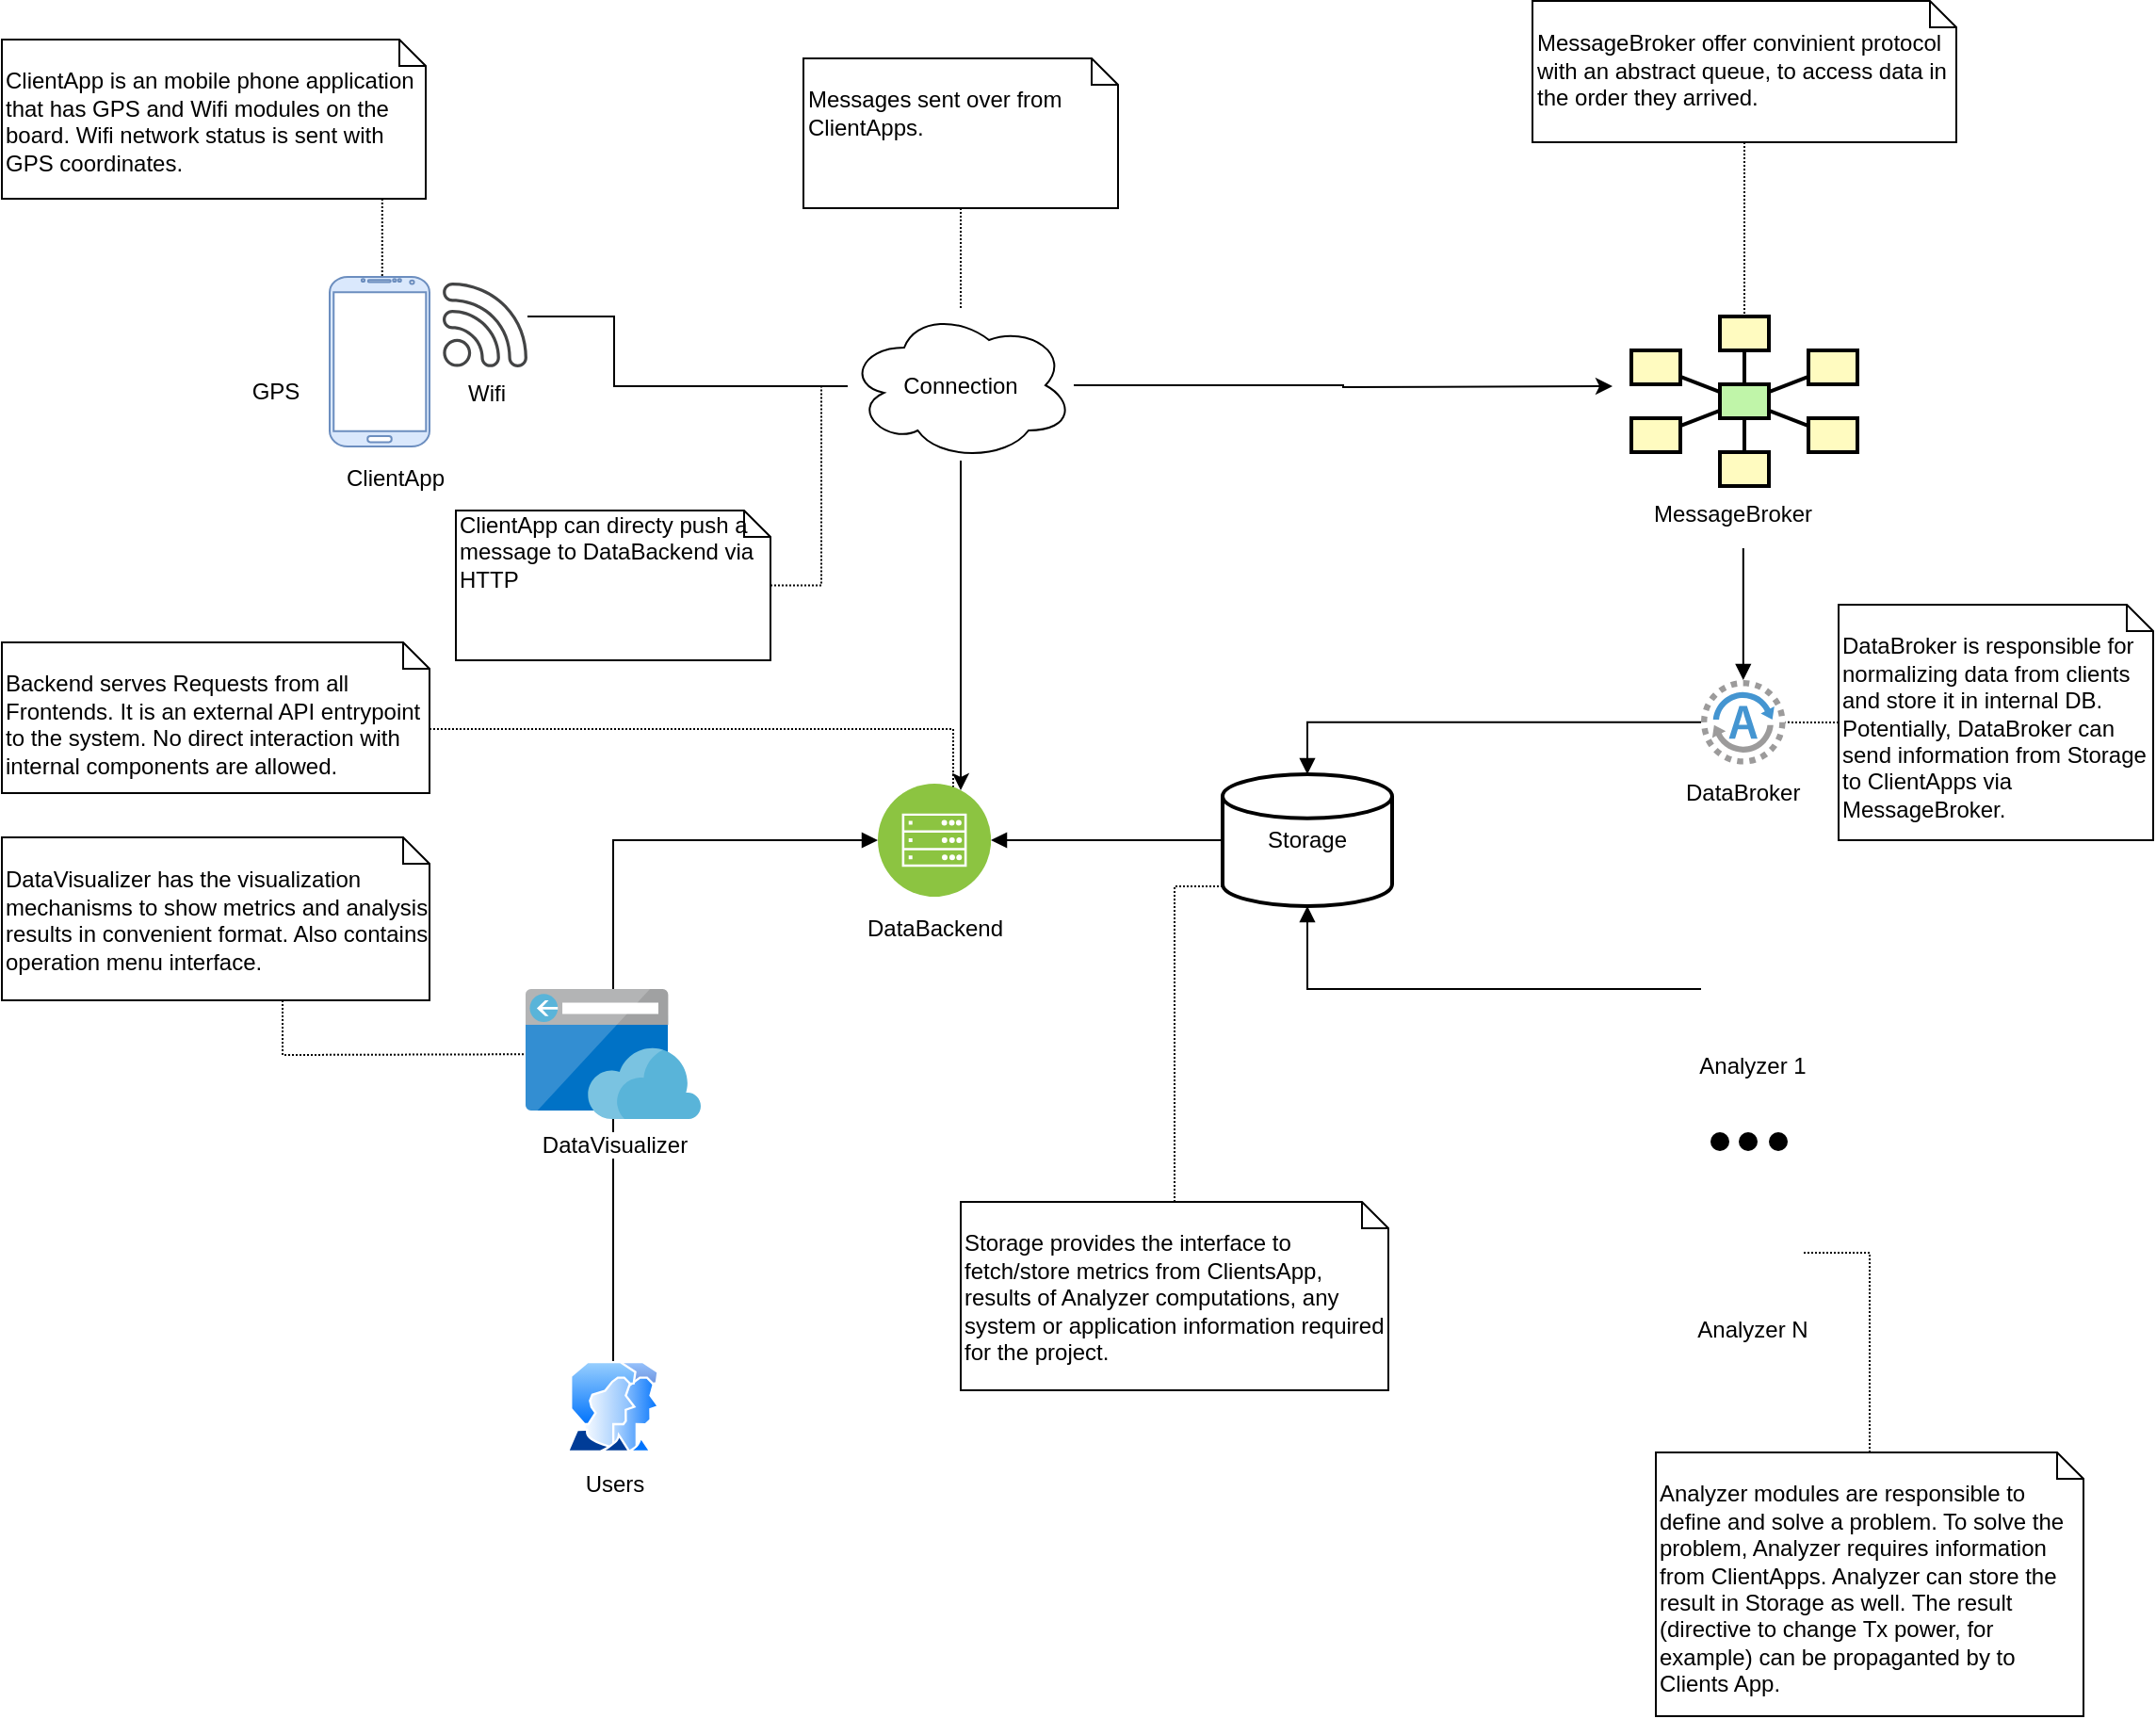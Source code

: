 <mxfile version="12.6.5" type="device"><diagram id="GLz916icIRK3J7Ro2GKl" name="Conceptual"><mxGraphModel dx="1396" dy="1502" grid="1" gridSize="10" guides="1" tooltips="1" connect="1" arrows="1" fold="1" page="1" pageScale="1" pageWidth="827" pageHeight="1169" math="0" shadow="0"><root><mxCell id="0"/><mxCell id="1" parent="0"/><mxCell id="AzKJ49aiak-nzh2WMFs9-27" style="edgeStyle=orthogonalEdgeStyle;rounded=0;orthogonalLoop=1;jettySize=auto;html=1;" parent="1" source="AzKJ49aiak-nzh2WMFs9-24" edge="1"><mxGeometry relative="1" as="geometry"><mxPoint x="530" y="204" as="targetPoint"/></mxGeometry></mxCell><mxCell id="ntv0aMrJmlBQ4D9a3DKb-1" style="edgeStyle=orthogonalEdgeStyle;rounded=0;orthogonalLoop=1;jettySize=auto;html=1;" edge="1" parent="1" source="AzKJ49aiak-nzh2WMFs9-24" target="AzKJ49aiak-nzh2WMFs9-45"><mxGeometry relative="1" as="geometry"><Array as="points"><mxPoint x="184" y="350"/><mxPoint x="184" y="350"/></Array></mxGeometry></mxCell><mxCell id="AzKJ49aiak-nzh2WMFs9-24" value="Connection" style="ellipse;shape=cloud;whiteSpace=wrap;html=1;" parent="1" vertex="1"><mxGeometry x="124" y="163.5" width="120" height="80" as="geometry"/></mxCell><mxCell id="AzKJ49aiak-nzh2WMFs9-26" style="edgeStyle=orthogonalEdgeStyle;rounded=0;orthogonalLoop=1;jettySize=auto;html=1;endArrow=none;endFill=0;" parent="1" source="AzKJ49aiak-nzh2WMFs9-4" target="AzKJ49aiak-nzh2WMFs9-24" edge="1"><mxGeometry relative="1" as="geometry"><Array as="points"><mxPoint y="167"/><mxPoint y="204"/></Array></mxGeometry></mxCell><mxCell id="AzKJ49aiak-nzh2WMFs9-33" value="" style="group" parent="1" vertex="1" connectable="0"><mxGeometry x="560" y="360" width="80" height="70" as="geometry"/></mxCell><mxCell id="AzKJ49aiak-nzh2WMFs9-31" value="" style="shadow=0;dashed=0;html=1;strokeColor=none;fillColor=#4495D1;labelPosition=center;verticalLabelPosition=bottom;verticalAlign=top;align=center;outlineConnect=0;shape=mxgraph.veeam.2d.agent;pointerEvents=1;" parent="AzKJ49aiak-nzh2WMFs9-33" vertex="1"><mxGeometry x="17" width="44.8" height="44.8" as="geometry"/></mxCell><mxCell id="AzKJ49aiak-nzh2WMFs9-32" value="DataBroker" style="text;html=1;resizable=0;points=[];autosize=1;align=left;verticalAlign=top;spacingTop=-4;" parent="AzKJ49aiak-nzh2WMFs9-33" vertex="1"><mxGeometry x="7" y="50" width="80" height="20" as="geometry"/></mxCell><mxCell id="AzKJ49aiak-nzh2WMFs9-34" style="edgeStyle=orthogonalEdgeStyle;rounded=0;orthogonalLoop=1;jettySize=auto;html=1;endArrow=none;endFill=0;startArrow=block;startFill=1;" parent="1" source="AzKJ49aiak-nzh2WMFs9-31" edge="1"><mxGeometry relative="1" as="geometry"><mxPoint x="599.4" y="290" as="targetPoint"/></mxGeometry></mxCell><mxCell id="AzKJ49aiak-nzh2WMFs9-47" style="edgeStyle=orthogonalEdgeStyle;rounded=0;orthogonalLoop=1;jettySize=auto;html=1;startArrow=none;startFill=0;endArrow=block;endFill=1;fontColor=#000000;" parent="1" source="AzKJ49aiak-nzh2WMFs9-35" target="AzKJ49aiak-nzh2WMFs9-45" edge="1"><mxGeometry relative="1" as="geometry"/></mxCell><mxCell id="AzKJ49aiak-nzh2WMFs9-35" value="Storage" style="strokeWidth=2;html=1;shape=mxgraph.flowchart.database;whiteSpace=wrap;" parent="1" vertex="1"><mxGeometry x="323" y="410" width="90" height="70" as="geometry"/></mxCell><mxCell id="AzKJ49aiak-nzh2WMFs9-36" style="edgeStyle=orthogonalEdgeStyle;rounded=0;orthogonalLoop=1;jettySize=auto;html=1;startArrow=none;startFill=0;endArrow=block;endFill=1;" parent="1" source="AzKJ49aiak-nzh2WMFs9-31" target="AzKJ49aiak-nzh2WMFs9-35" edge="1"><mxGeometry relative="1" as="geometry"><mxPoint x="395" y="410" as="targetPoint"/></mxGeometry></mxCell><mxCell id="AzKJ49aiak-nzh2WMFs9-39" style="edgeStyle=orthogonalEdgeStyle;rounded=0;orthogonalLoop=1;jettySize=auto;html=1;exitX=0;exitY=0.5;exitDx=0;exitDy=0;startArrow=none;startFill=0;endArrow=block;endFill=1;" parent="1" source="AzKJ49aiak-nzh2WMFs9-37" target="AzKJ49aiak-nzh2WMFs9-35" edge="1"><mxGeometry relative="1" as="geometry"/></mxCell><mxCell id="AzKJ49aiak-nzh2WMFs9-37" value="Analyzer 1" style="shape=image;html=1;verticalAlign=top;verticalLabelPosition=bottom;labelBackgroundColor=#ffffff;imageAspect=0;aspect=fixed;image=https://cdn4.iconfinder.com/data/icons/seo-and-data/500/graph-magnifier-128.png" parent="1" vertex="1"><mxGeometry x="577" y="497" width="54" height="54" as="geometry"/></mxCell><mxCell id="AzKJ49aiak-nzh2WMFs9-40" value="Analyzer N" style="shape=image;html=1;verticalAlign=top;verticalLabelPosition=bottom;labelBackgroundColor=#ffffff;imageAspect=0;aspect=fixed;image=https://cdn4.iconfinder.com/data/icons/seo-and-data/500/graph-magnifier-128.png" parent="1" vertex="1"><mxGeometry x="577" y="637" width="54" height="54" as="geometry"/></mxCell><mxCell id="AzKJ49aiak-nzh2WMFs9-41" value="" style="shape=ellipse;fillColor=#000000;strokeColor=none;html=1" parent="1" vertex="1"><mxGeometry x="582" y="600" width="10" height="10" as="geometry"/></mxCell><mxCell id="AzKJ49aiak-nzh2WMFs9-42" value="" style="shape=ellipse;fillColor=#000000;strokeColor=none;html=1" parent="1" vertex="1"><mxGeometry x="597" y="600" width="10" height="10" as="geometry"/></mxCell><mxCell id="AzKJ49aiak-nzh2WMFs9-44" value="" style="shape=ellipse;fillColor=#000000;strokeColor=none;html=1" parent="1" vertex="1"><mxGeometry x="613" y="600" width="10" height="10" as="geometry"/></mxCell><mxCell id="AzKJ49aiak-nzh2WMFs9-49" style="edgeStyle=orthogonalEdgeStyle;rounded=0;orthogonalLoop=1;jettySize=auto;html=1;startArrow=block;startFill=1;endArrow=block;endFill=1;fontColor=#000000;entryX=0.25;entryY=0;entryDx=0;entryDy=0;" parent="1" source="AzKJ49aiak-nzh2WMFs9-45" target="AzKJ49aiak-nzh2WMFs9-48" edge="1"><mxGeometry relative="1" as="geometry"><mxPoint x="100" y="540" as="targetPoint"/></mxGeometry></mxCell><mxCell id="AzKJ49aiak-nzh2WMFs9-45" value="DataBackend" style="aspect=fixed;perimeter=ellipsePerimeter;html=1;align=center;shadow=0;dashed=0;fontColor=#000000;labelBackgroundColor=#ffffff;fontSize=12;spacingTop=3;image;image=img/lib/ibm/infrastructure/mobile_backend.svg;fillColor=#000000;" parent="1" vertex="1"><mxGeometry x="140" y="415" width="60" height="60" as="geometry"/></mxCell><mxCell id="AzKJ49aiak-nzh2WMFs9-78" style="edgeStyle=orthogonalEdgeStyle;rounded=0;orthogonalLoop=1;jettySize=auto;html=1;startArrow=none;startFill=0;endArrow=none;endFill=0;fontColor=#000000;" parent="1" source="AzKJ49aiak-nzh2WMFs9-48" target="AzKJ49aiak-nzh2WMFs9-50" edge="1"><mxGeometry relative="1" as="geometry"/></mxCell><mxCell id="AzKJ49aiak-nzh2WMFs9-50" value="Users" style="aspect=fixed;perimeter=ellipsePerimeter;html=1;align=center;shadow=0;dashed=0;spacingTop=3;image;image=img/lib/active_directory/user_accounts.svg;fillColor=#000000;fontColor=#000000;" parent="1" vertex="1"><mxGeometry x="-25.5" y="721.5" width="50" height="48.5" as="geometry"/></mxCell><mxCell id="AzKJ49aiak-nzh2WMFs9-80" style="edgeStyle=orthogonalEdgeStyle;rounded=0;orthogonalLoop=1;jettySize=auto;html=1;entryX=0.526;entryY=0.063;entryDx=0;entryDy=0;entryPerimeter=0;dashed=1;dashPattern=1 1;startArrow=none;startFill=0;endArrow=none;endFill=0;fontColor=#000000;" parent="1" source="AzKJ49aiak-nzh2WMFs9-54" target="AzKJ49aiak-nzh2WMFs9-1" edge="1"><mxGeometry relative="1" as="geometry"><Array as="points"><mxPoint x="-123" y="125"/></Array></mxGeometry></mxCell><mxCell id="AzKJ49aiak-nzh2WMFs9-54" value="&lt;br&gt;ClientApp is an mobile phone application that has GPS and Wifi modules on the board. Wifi network status is sent with GPS coordinates." style="shape=note;whiteSpace=wrap;html=1;size=14;verticalAlign=top;align=left;spacingTop=-6;fillColor=none;fontColor=#000000;" parent="1" vertex="1"><mxGeometry x="-325" y="20" width="225" height="84.5" as="geometry"/></mxCell><mxCell id="AzKJ49aiak-nzh2WMFs9-60" style="edgeStyle=orthogonalEdgeStyle;rounded=0;orthogonalLoop=1;jettySize=auto;html=1;entryX=0.5;entryY=0;entryDx=0;entryDy=0;dashed=1;dashPattern=1 1;startArrow=none;startFill=0;endArrow=none;endFill=0;fontColor=#000000;" parent="1" source="AzKJ49aiak-nzh2WMFs9-59" target="AzKJ49aiak-nzh2WMFs9-6" edge="1"><mxGeometry relative="1" as="geometry"/></mxCell><mxCell id="AzKJ49aiak-nzh2WMFs9-59" value="&lt;br&gt;MessageBroker offer convinient protocol&amp;nbsp; with an abstract queue, to access data in &lt;br&gt;the order they arrived." style="shape=note;whiteSpace=wrap;html=1;size=14;verticalAlign=top;align=left;spacingTop=-6;fillColor=none;fontColor=#000000;" parent="1" vertex="1"><mxGeometry x="487.5" y="-0.5" width="225" height="75" as="geometry"/></mxCell><mxCell id="AzKJ49aiak-nzh2WMFs9-62" style="edgeStyle=orthogonalEdgeStyle;rounded=0;orthogonalLoop=1;jettySize=auto;html=1;dashed=1;dashPattern=1 1;startArrow=none;startFill=0;endArrow=none;endFill=0;fontColor=#000000;" parent="1" source="AzKJ49aiak-nzh2WMFs9-61" target="AzKJ49aiak-nzh2WMFs9-31" edge="1"><mxGeometry relative="1" as="geometry"/></mxCell><mxCell id="AzKJ49aiak-nzh2WMFs9-61" value="&lt;br&gt;DataBroker is responsible for normalizing data from clients and store it in internal DB. Potentially, DataBroker can send information from Storage to ClientApps via MessageBroker." style="shape=note;whiteSpace=wrap;html=1;size=14;verticalAlign=top;align=left;spacingTop=-6;fillColor=none;fontColor=#000000;" parent="1" vertex="1"><mxGeometry x="650" y="320" width="167" height="125" as="geometry"/></mxCell><mxCell id="AzKJ49aiak-nzh2WMFs9-64" style="edgeStyle=orthogonalEdgeStyle;rounded=0;orthogonalLoop=1;jettySize=auto;html=1;dashed=1;dashPattern=1 1;startArrow=none;startFill=0;endArrow=none;endFill=0;fontColor=#000000;" parent="1" source="AzKJ49aiak-nzh2WMFs9-63" target="AzKJ49aiak-nzh2WMFs9-24" edge="1"><mxGeometry relative="1" as="geometry"/></mxCell><mxCell id="AzKJ49aiak-nzh2WMFs9-63" value="&lt;br&gt;Messages sent over from ClientApps." style="shape=note;whiteSpace=wrap;html=1;size=14;verticalAlign=top;align=left;spacingTop=-6;fillColor=none;fontColor=#000000;" parent="1" vertex="1"><mxGeometry x="100.5" y="30" width="167" height="79.5" as="geometry"/></mxCell><mxCell id="AzKJ49aiak-nzh2WMFs9-66" style="edgeStyle=orthogonalEdgeStyle;rounded=0;orthogonalLoop=1;jettySize=auto;html=1;entryX=1;entryY=0.5;entryDx=0;entryDy=0;dashed=1;dashPattern=1 1;startArrow=none;startFill=0;endArrow=none;endFill=0;fontColor=#000000;" parent="1" source="AzKJ49aiak-nzh2WMFs9-65" target="AzKJ49aiak-nzh2WMFs9-40" edge="1"><mxGeometry relative="1" as="geometry"/></mxCell><mxCell id="AzKJ49aiak-nzh2WMFs9-65" value="&lt;br&gt;Analyzer modules are responsible to define and solve a problem. To solve the problem, Analyzer requires information from ClientApps. Analyzer can store the result in Storage as well. The result (directive to change Tx power, for example) can be propaganted by to Clients App." style="shape=note;whiteSpace=wrap;html=1;size=14;verticalAlign=top;align=left;spacingTop=-6;fillColor=none;fontColor=#000000;" parent="1" vertex="1"><mxGeometry x="553" y="770" width="227" height="140" as="geometry"/></mxCell><mxCell id="AzKJ49aiak-nzh2WMFs9-69" style="edgeStyle=orthogonalEdgeStyle;rounded=0;orthogonalLoop=1;jettySize=auto;html=1;entryX=0;entryY=0.85;entryDx=0;entryDy=0;entryPerimeter=0;dashed=1;dashPattern=1 1;startArrow=none;startFill=0;endArrow=none;endFill=0;fontColor=#000000;" parent="1" source="AzKJ49aiak-nzh2WMFs9-68" target="AzKJ49aiak-nzh2WMFs9-35" edge="1"><mxGeometry relative="1" as="geometry"/></mxCell><mxCell id="AzKJ49aiak-nzh2WMFs9-68" value="&lt;br&gt;Storage provides the interface to &lt;br&gt;fetch/store metrics from ClientsApp, results of Analyzer computations, any system or application information required for the project.&lt;br&gt;" style="shape=note;whiteSpace=wrap;html=1;size=14;verticalAlign=top;align=left;spacingTop=-6;fillColor=none;fontColor=#000000;" parent="1" vertex="1"><mxGeometry x="184" y="637" width="227" height="100" as="geometry"/></mxCell><mxCell id="AzKJ49aiak-nzh2WMFs9-71" style="edgeStyle=orthogonalEdgeStyle;rounded=0;orthogonalLoop=1;jettySize=auto;html=1;dashed=1;dashPattern=1 1;startArrow=none;startFill=0;endArrow=none;endFill=0;fontColor=#000000;" parent="1" source="AzKJ49aiak-nzh2WMFs9-70" target="AzKJ49aiak-nzh2WMFs9-45" edge="1"><mxGeometry relative="1" as="geometry"><Array as="points"><mxPoint x="180" y="386"/></Array></mxGeometry></mxCell><mxCell id="AzKJ49aiak-nzh2WMFs9-70" value="&lt;br&gt;Backend serves Requests from all Frontends. It is an external API entrypoint to the system. No direct interaction with internal components are allowed." style="shape=note;whiteSpace=wrap;html=1;size=14;verticalAlign=top;align=left;spacingTop=-6;fillColor=none;fontColor=#000000;" parent="1" vertex="1"><mxGeometry x="-325" y="340" width="227" height="80" as="geometry"/></mxCell><mxCell id="AzKJ49aiak-nzh2WMFs9-72" value="" style="group" parent="1" vertex="1" connectable="0"><mxGeometry x="-201" y="146" width="155" height="117" as="geometry"/></mxCell><mxCell id="AzKJ49aiak-nzh2WMFs9-55" value="GPS" style="shape=image;html=1;verticalAlign=top;verticalLabelPosition=bottom;labelBackgroundColor=#ffffff;imageAspect=0;aspect=fixed;image=https://cdn1.iconfinder.com/data/icons/material-device/22/gps-fixed-128.png;fillColor=none;fontColor=#000000;" parent="AzKJ49aiak-nzh2WMFs9-72" vertex="1"><mxGeometry y="6" width="41" height="41" as="geometry"/></mxCell><mxCell id="AzKJ49aiak-nzh2WMFs9-21" value="ClientApp" style="text;html=1;resizable=0;points=[];autosize=1;align=left;verticalAlign=top;spacingTop=-4;" parent="AzKJ49aiak-nzh2WMFs9-72" vertex="1"><mxGeometry x="57" y="97" width="70" height="20" as="geometry"/></mxCell><mxCell id="AzKJ49aiak-nzh2WMFs9-1" value="" style="verticalLabelPosition=bottom;verticalAlign=top;html=1;shadow=0;dashed=0;strokeWidth=1;shape=mxgraph.android.phone2;fillColor=#dae8fc;strokeColor=#6c8ebf;" parent="AzKJ49aiak-nzh2WMFs9-72" vertex="1"><mxGeometry x="50" width="53" height="90" as="geometry"/></mxCell><mxCell id="AzKJ49aiak-nzh2WMFs9-4" value="Wifi" style="pointerEvents=1;shadow=0;dashed=0;html=1;strokeColor=none;fillColor=#434445;aspect=fixed;labelPosition=center;verticalLabelPosition=bottom;verticalAlign=top;align=center;outlineConnect=0;shape=mxgraph.vvd.wi_fi;" parent="AzKJ49aiak-nzh2WMFs9-72" vertex="1"><mxGeometry x="110" y="3" width="45" height="45" as="geometry"/></mxCell><mxCell id="AzKJ49aiak-nzh2WMFs9-73" value="" style="group" parent="1" vertex="1" connectable="0"><mxGeometry x="540" y="167" width="120" height="114.5" as="geometry"/></mxCell><mxCell id="AzKJ49aiak-nzh2WMFs9-25" value="" style="group" parent="AzKJ49aiak-nzh2WMFs9-73" vertex="1" connectable="0"><mxGeometry width="120" height="114.5" as="geometry"/></mxCell><mxCell id="AzKJ49aiak-nzh2WMFs9-20" value="" style="group" parent="AzKJ49aiak-nzh2WMFs9-25" vertex="1" connectable="0"><mxGeometry width="120" height="114.5" as="geometry"/></mxCell><mxCell id="AzKJ49aiak-nzh2WMFs9-6" value="" style="strokeWidth=2;dashed=0;align=center;fontSize=8;shape=rect;fillColor=#fffbc0;strokeColor=#000000;" parent="AzKJ49aiak-nzh2WMFs9-20" vertex="1"><mxGeometry x="47" width="26" height="18" as="geometry"/></mxCell><mxCell id="AzKJ49aiak-nzh2WMFs9-7" value="" style="strokeWidth=2;dashed=0;align=center;fontSize=8;shape=rect;fillColor=#fffbc0;strokeColor=#000000;" parent="AzKJ49aiak-nzh2WMFs9-20" vertex="1"><mxGeometry y="18" width="26" height="18" as="geometry"/></mxCell><mxCell id="AzKJ49aiak-nzh2WMFs9-8" value="" style="strokeWidth=2;dashed=0;align=center;fontSize=8;shape=rect;fillColor=#fffbc0;strokeColor=#000000;" parent="AzKJ49aiak-nzh2WMFs9-20" vertex="1"><mxGeometry x="94" y="18" width="26" height="18" as="geometry"/></mxCell><mxCell id="AzKJ49aiak-nzh2WMFs9-9" value="" style="strokeWidth=2;dashed=0;align=center;fontSize=8;shape=rect;fillColor=#fffbc0;strokeColor=#000000;" parent="AzKJ49aiak-nzh2WMFs9-20" vertex="1"><mxGeometry y="54" width="26" height="18" as="geometry"/></mxCell><mxCell id="AzKJ49aiak-nzh2WMFs9-10" value="" style="strokeWidth=2;dashed=0;align=center;fontSize=8;shape=rect;fillColor=#fffbc0;strokeColor=#000000;" parent="AzKJ49aiak-nzh2WMFs9-20" vertex="1"><mxGeometry x="94" y="54" width="26" height="18" as="geometry"/></mxCell><mxCell id="AzKJ49aiak-nzh2WMFs9-11" value="" style="strokeWidth=2;dashed=0;align=center;fontSize=8;shape=rect;fillColor=#fffbc0;strokeColor=#000000;" parent="AzKJ49aiak-nzh2WMFs9-20" vertex="1"><mxGeometry x="47" y="72" width="26" height="18" as="geometry"/></mxCell><mxCell id="AzKJ49aiak-nzh2WMFs9-12" value="" style="strokeWidth=2;dashed=0;align=center;fontSize=8;shape=rect;fillColor=#c0f5a9;strokeColor=#000000;" parent="AzKJ49aiak-nzh2WMFs9-20" vertex="1"><mxGeometry x="47" y="36" width="26" height="18" as="geometry"/></mxCell><mxCell id="AzKJ49aiak-nzh2WMFs9-13" value="" style="edgeStyle=none;endArrow=none;dashed=0;html=1;strokeWidth=2;" parent="AzKJ49aiak-nzh2WMFs9-20" source="AzKJ49aiak-nzh2WMFs9-12" target="AzKJ49aiak-nzh2WMFs9-6" edge="1"><mxGeometry relative="1" as="geometry"/></mxCell><mxCell id="AzKJ49aiak-nzh2WMFs9-14" value="" style="edgeStyle=none;endArrow=none;dashed=0;html=1;strokeWidth=2;" parent="AzKJ49aiak-nzh2WMFs9-20" source="AzKJ49aiak-nzh2WMFs9-12" target="AzKJ49aiak-nzh2WMFs9-7" edge="1"><mxGeometry relative="1" as="geometry"/></mxCell><mxCell id="AzKJ49aiak-nzh2WMFs9-15" value="" style="edgeStyle=none;endArrow=none;dashed=0;html=1;strokeWidth=2;" parent="AzKJ49aiak-nzh2WMFs9-20" source="AzKJ49aiak-nzh2WMFs9-12" target="AzKJ49aiak-nzh2WMFs9-8" edge="1"><mxGeometry relative="1" as="geometry"/></mxCell><mxCell id="AzKJ49aiak-nzh2WMFs9-16" value="" style="edgeStyle=none;endArrow=none;dashed=0;html=1;strokeWidth=2;" parent="AzKJ49aiak-nzh2WMFs9-20" source="AzKJ49aiak-nzh2WMFs9-12" target="AzKJ49aiak-nzh2WMFs9-9" edge="1"><mxGeometry relative="1" as="geometry"/></mxCell><mxCell id="AzKJ49aiak-nzh2WMFs9-17" value="" style="edgeStyle=none;endArrow=none;dashed=0;html=1;strokeWidth=2;" parent="AzKJ49aiak-nzh2WMFs9-20" source="AzKJ49aiak-nzh2WMFs9-12" target="AzKJ49aiak-nzh2WMFs9-10" edge="1"><mxGeometry relative="1" as="geometry"/></mxCell><mxCell id="AzKJ49aiak-nzh2WMFs9-18" value="" style="edgeStyle=none;endArrow=none;dashed=0;html=1;strokeWidth=2;" parent="AzKJ49aiak-nzh2WMFs9-20" source="AzKJ49aiak-nzh2WMFs9-12" target="AzKJ49aiak-nzh2WMFs9-11" edge="1"><mxGeometry relative="1" as="geometry"/></mxCell><mxCell id="AzKJ49aiak-nzh2WMFs9-19" value="MessageBroker" style="text;html=1;resizable=0;points=[];autosize=1;align=left;verticalAlign=top;spacingTop=-4;" parent="AzKJ49aiak-nzh2WMFs9-20" vertex="1"><mxGeometry x="10" y="94.5" width="100" height="20" as="geometry"/></mxCell><mxCell id="AzKJ49aiak-nzh2WMFs9-79" style="edgeStyle=orthogonalEdgeStyle;rounded=0;orthogonalLoop=1;jettySize=auto;html=1;startArrow=none;startFill=0;endArrow=none;endFill=0;fontColor=#000000;dashed=1;dashPattern=1 1;" parent="1" source="AzKJ49aiak-nzh2WMFs9-77" target="AzKJ49aiak-nzh2WMFs9-48" edge="1"><mxGeometry relative="1" as="geometry"><Array as="points"><mxPoint x="-176" y="520"/><mxPoint x="-176" y="559"/></Array></mxGeometry></mxCell><mxCell id="AzKJ49aiak-nzh2WMFs9-77" value="&lt;br&gt;DataVisualizer has the visualization mechanisms to show metrics and analysis results in convenient format. Also contains operation menu interface." style="shape=note;whiteSpace=wrap;html=1;size=14;verticalAlign=top;align=left;spacingTop=-6;fillColor=none;fontColor=#000000;" parent="1" vertex="1"><mxGeometry x="-325" y="443.5" width="227" height="86.5" as="geometry"/></mxCell><mxCell id="AzKJ49aiak-nzh2WMFs9-48" value="DataVisualizer" style="aspect=fixed;html=1;perimeter=none;align=center;shadow=0;dashed=0;image;fontSize=12;image=img/lib/mscae/App_Service_Frontend.svg;fillColor=#000000;container=1;" parent="1" vertex="1"><mxGeometry x="-47" y="524" width="93" height="69" as="geometry"><mxRectangle x="62" y="549" width="80" height="20" as="alternateBounds"/></mxGeometry></mxCell><mxCell id="ntv0aMrJmlBQ4D9a3DKb-2" value="ClientApp can directy push a message to DataBackend via HTTP" style="shape=note;whiteSpace=wrap;html=1;size=14;verticalAlign=top;align=left;spacingTop=-6;fillColor=none;fontColor=#000000;" vertex="1" parent="1"><mxGeometry x="-84" y="270" width="167" height="79.5" as="geometry"/></mxCell><mxCell id="ntv0aMrJmlBQ4D9a3DKb-4" style="edgeStyle=orthogonalEdgeStyle;rounded=0;orthogonalLoop=1;jettySize=auto;html=1;dashed=1;dashPattern=1 1;startArrow=none;startFill=0;endArrow=none;endFill=0;fontColor=#000000;" edge="1" parent="1" source="ntv0aMrJmlBQ4D9a3DKb-2"><mxGeometry relative="1" as="geometry"><mxPoint x="194" y="119.5" as="sourcePoint"/><mxPoint x="100" y="204" as="targetPoint"/><Array as="points"><mxPoint x="110" y="310"/><mxPoint x="110" y="204"/></Array></mxGeometry></mxCell></root></mxGraphModel></diagram></mxfile>